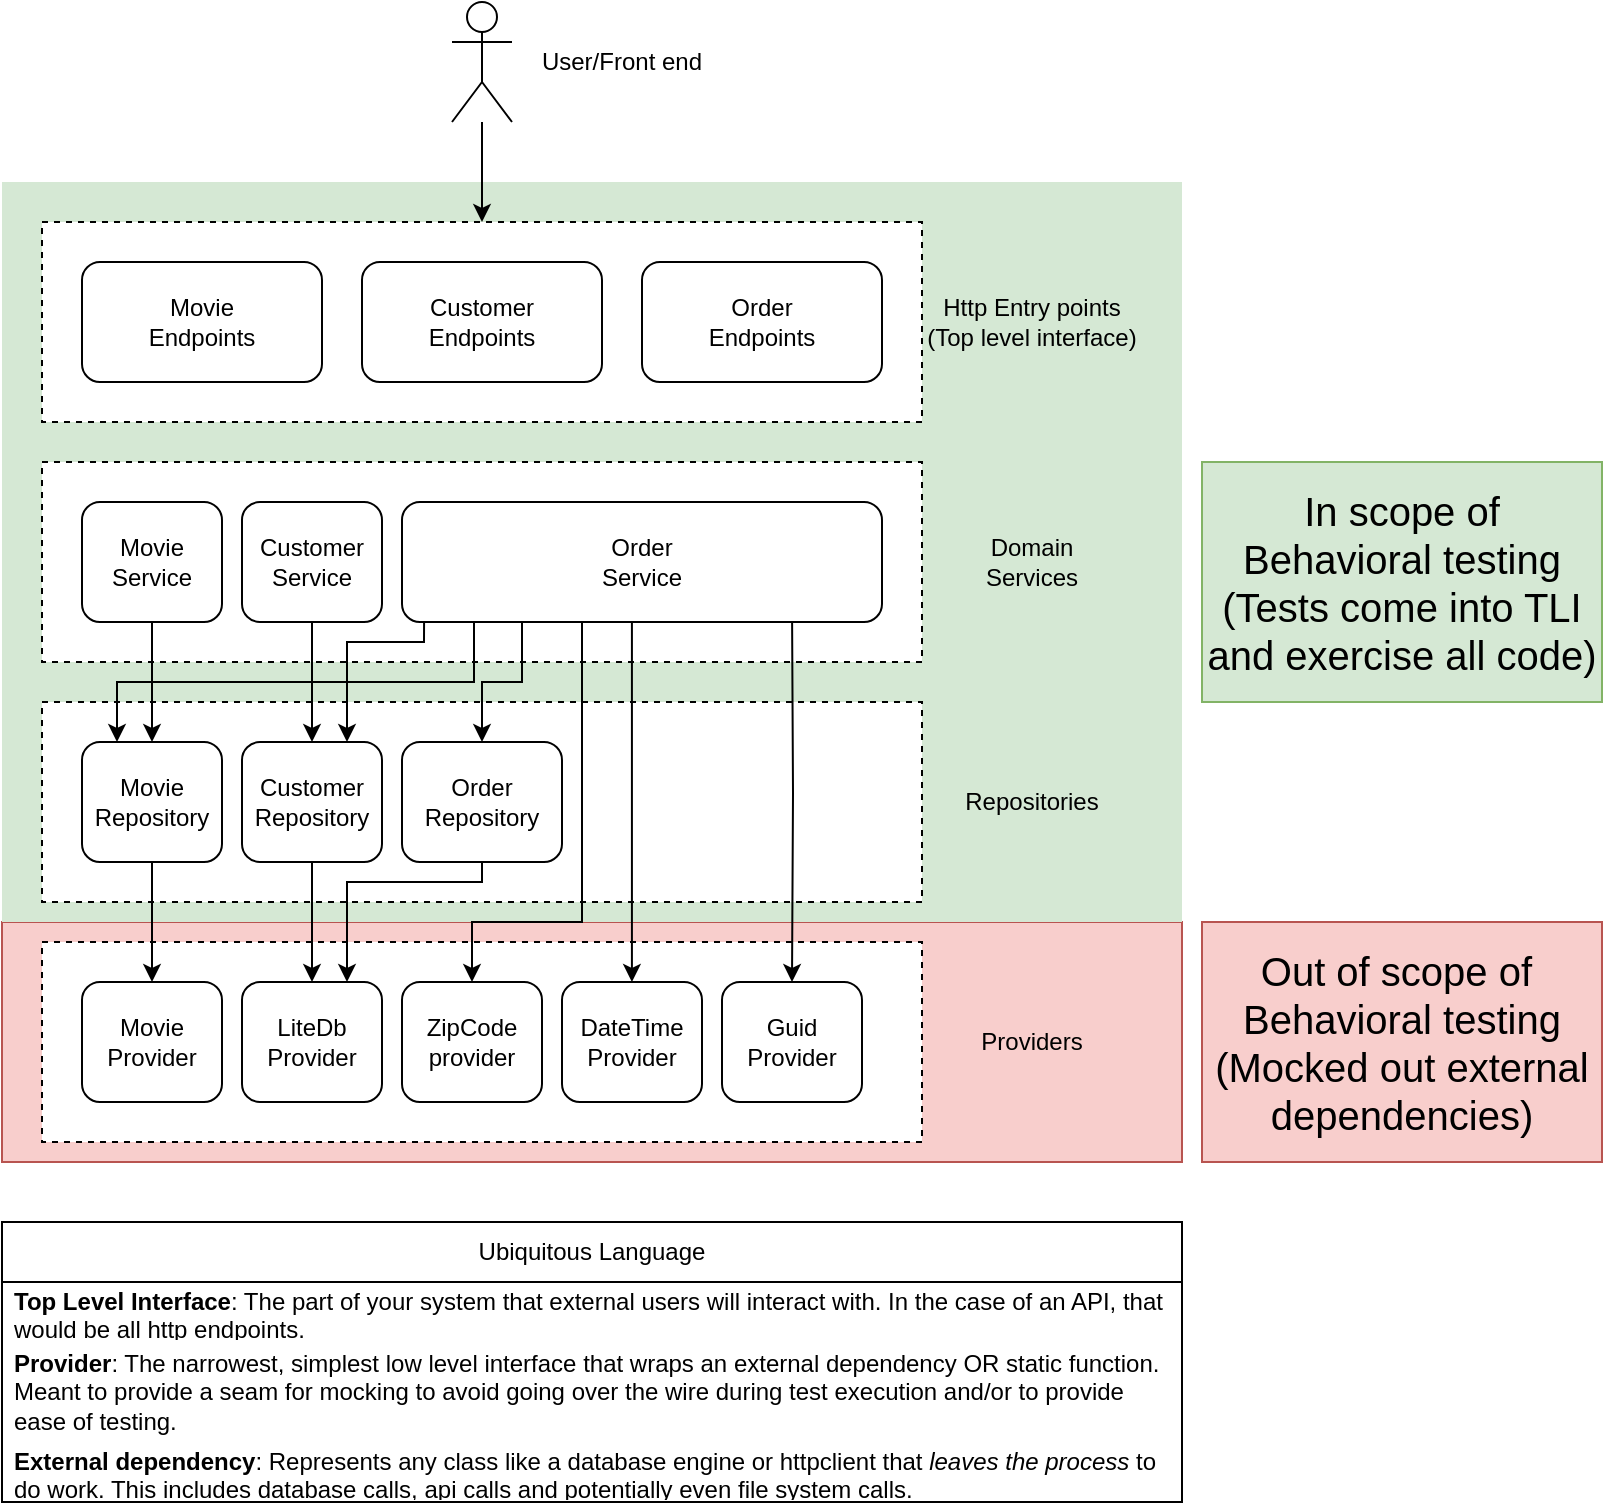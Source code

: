 <mxfile version="21.7.5" type="device">
  <diagram name="Page-1" id="IoPpHK88d9tb8Y8sXk49">
    <mxGraphModel dx="1098" dy="828" grid="1" gridSize="10" guides="1" tooltips="1" connect="1" arrows="1" fold="1" page="1" pageScale="1" pageWidth="850" pageHeight="1100" math="0" shadow="0">
      <root>
        <mxCell id="0" />
        <mxCell id="1" parent="0" />
        <mxCell id="Hkp_8zU4-oMT6j2YoIgF-39" value="" style="rounded=0;whiteSpace=wrap;html=1;fillColor=#f8cecc;strokeColor=#b85450;" vertex="1" parent="1">
          <mxGeometry x="20" y="470" width="590" height="120" as="geometry" />
        </mxCell>
        <mxCell id="Hkp_8zU4-oMT6j2YoIgF-38" value="" style="rounded=0;whiteSpace=wrap;html=1;fillColor=#d5e8d4;strokeColor=none;" vertex="1" parent="1">
          <mxGeometry x="20" y="100" width="590" height="370" as="geometry" />
        </mxCell>
        <mxCell id="Hkp_8zU4-oMT6j2YoIgF-25" value="" style="rounded=0;whiteSpace=wrap;html=1;dashed=1;" vertex="1" parent="1">
          <mxGeometry x="40" y="480" width="440" height="100" as="geometry" />
        </mxCell>
        <mxCell id="Hkp_8zU4-oMT6j2YoIgF-12" value="" style="rounded=0;whiteSpace=wrap;html=1;dashed=1;" vertex="1" parent="1">
          <mxGeometry x="40" y="240" width="440" height="100" as="geometry" />
        </mxCell>
        <mxCell id="Hkp_8zU4-oMT6j2YoIgF-14" value="" style="rounded=0;whiteSpace=wrap;html=1;dashed=1;" vertex="1" parent="1">
          <mxGeometry x="40" y="360" width="440" height="100" as="geometry" />
        </mxCell>
        <mxCell id="Hkp_8zU4-oMT6j2YoIgF-4" value="" style="rounded=0;whiteSpace=wrap;html=1;dashed=1;" vertex="1" parent="1">
          <mxGeometry x="40" y="120" width="440" height="100" as="geometry" />
        </mxCell>
        <mxCell id="Hkp_8zU4-oMT6j2YoIgF-1" value="Customer&lt;br&gt;Endpoints" style="rounded=1;whiteSpace=wrap;html=1;" vertex="1" parent="1">
          <mxGeometry x="200" y="140" width="120" height="60" as="geometry" />
        </mxCell>
        <mxCell id="Hkp_8zU4-oMT6j2YoIgF-2" value="Movie&lt;br&gt;Endpoints" style="rounded=1;whiteSpace=wrap;html=1;" vertex="1" parent="1">
          <mxGeometry x="60" y="140" width="120" height="60" as="geometry" />
        </mxCell>
        <mxCell id="Hkp_8zU4-oMT6j2YoIgF-3" value="Order&lt;br&gt;Endpoints" style="rounded=1;whiteSpace=wrap;html=1;" vertex="1" parent="1">
          <mxGeometry x="340" y="140" width="120" height="60" as="geometry" />
        </mxCell>
        <mxCell id="Hkp_8zU4-oMT6j2YoIgF-7" value="" style="edgeStyle=orthogonalEdgeStyle;rounded=0;orthogonalLoop=1;jettySize=auto;html=1;" edge="1" parent="1" source="Hkp_8zU4-oMT6j2YoIgF-5">
          <mxGeometry relative="1" as="geometry">
            <mxPoint x="260" y="120" as="targetPoint" />
          </mxGeometry>
        </mxCell>
        <mxCell id="Hkp_8zU4-oMT6j2YoIgF-5" value="" style="shape=umlActor;verticalLabelPosition=bottom;verticalAlign=top;html=1;outlineConnect=0;" vertex="1" parent="1">
          <mxGeometry x="245" y="10" width="30" height="60" as="geometry" />
        </mxCell>
        <mxCell id="Hkp_8zU4-oMT6j2YoIgF-8" value="Http Entry points&lt;br&gt;(Top level interface)" style="text;html=1;strokeColor=none;fillColor=none;align=center;verticalAlign=middle;whiteSpace=wrap;rounded=0;" vertex="1" parent="1">
          <mxGeometry x="480" y="155" width="110" height="30" as="geometry" />
        </mxCell>
        <mxCell id="Hkp_8zU4-oMT6j2YoIgF-20" value="" style="edgeStyle=orthogonalEdgeStyle;rounded=0;orthogonalLoop=1;jettySize=auto;html=1;" edge="1" parent="1" source="Hkp_8zU4-oMT6j2YoIgF-9" target="Hkp_8zU4-oMT6j2YoIgF-15">
          <mxGeometry relative="1" as="geometry" />
        </mxCell>
        <mxCell id="Hkp_8zU4-oMT6j2YoIgF-9" value="Customer&lt;br&gt;Service" style="rounded=1;whiteSpace=wrap;html=1;" vertex="1" parent="1">
          <mxGeometry x="140" y="260" width="70" height="60" as="geometry" />
        </mxCell>
        <mxCell id="Hkp_8zU4-oMT6j2YoIgF-19" value="" style="edgeStyle=orthogonalEdgeStyle;rounded=0;orthogonalLoop=1;jettySize=auto;html=1;" edge="1" parent="1" source="Hkp_8zU4-oMT6j2YoIgF-10" target="Hkp_8zU4-oMT6j2YoIgF-16">
          <mxGeometry relative="1" as="geometry" />
        </mxCell>
        <mxCell id="Hkp_8zU4-oMT6j2YoIgF-10" value="Movie &lt;br&gt;Service" style="rounded=1;whiteSpace=wrap;html=1;" vertex="1" parent="1">
          <mxGeometry x="60" y="260" width="70" height="60" as="geometry" />
        </mxCell>
        <mxCell id="Hkp_8zU4-oMT6j2YoIgF-21" value="" style="edgeStyle=orthogonalEdgeStyle;rounded=0;orthogonalLoop=1;jettySize=auto;html=1;exitX=0.25;exitY=1;exitDx=0;exitDy=0;" edge="1" parent="1" source="Hkp_8zU4-oMT6j2YoIgF-11" target="Hkp_8zU4-oMT6j2YoIgF-17">
          <mxGeometry relative="1" as="geometry" />
        </mxCell>
        <mxCell id="Hkp_8zU4-oMT6j2YoIgF-35" style="edgeStyle=orthogonalEdgeStyle;rounded=0;orthogonalLoop=1;jettySize=auto;html=1;exitX=0.479;exitY=0.833;exitDx=0;exitDy=0;exitPerimeter=0;" edge="1" parent="1" source="Hkp_8zU4-oMT6j2YoIgF-11" target="Hkp_8zU4-oMT6j2YoIgF-30">
          <mxGeometry relative="1" as="geometry">
            <mxPoint x="580" y="350" as="sourcePoint" />
          </mxGeometry>
        </mxCell>
        <mxCell id="Hkp_8zU4-oMT6j2YoIgF-36" style="edgeStyle=orthogonalEdgeStyle;rounded=0;orthogonalLoop=1;jettySize=auto;html=1;" edge="1" parent="1" target="Hkp_8zU4-oMT6j2YoIgF-31">
          <mxGeometry relative="1" as="geometry">
            <mxPoint x="415" y="310" as="sourcePoint" />
          </mxGeometry>
        </mxCell>
        <mxCell id="Hkp_8zU4-oMT6j2YoIgF-37" style="edgeStyle=orthogonalEdgeStyle;rounded=0;orthogonalLoop=1;jettySize=auto;html=1;exitX=0.375;exitY=1;exitDx=0;exitDy=0;exitPerimeter=0;" edge="1" parent="1" source="Hkp_8zU4-oMT6j2YoIgF-11" target="Hkp_8zU4-oMT6j2YoIgF-28">
          <mxGeometry relative="1" as="geometry">
            <Array as="points">
              <mxPoint x="310" y="470" />
              <mxPoint x="255" y="470" />
            </Array>
          </mxGeometry>
        </mxCell>
        <mxCell id="Hkp_8zU4-oMT6j2YoIgF-11" value="Order&lt;br&gt;Service" style="rounded=1;whiteSpace=wrap;html=1;" vertex="1" parent="1">
          <mxGeometry x="220" y="260" width="240" height="60" as="geometry" />
        </mxCell>
        <mxCell id="Hkp_8zU4-oMT6j2YoIgF-13" value="Domain&lt;br&gt;Services" style="text;html=1;strokeColor=none;fillColor=none;align=center;verticalAlign=middle;whiteSpace=wrap;rounded=0;dashed=1;" vertex="1" parent="1">
          <mxGeometry x="480" y="275" width="110" height="30" as="geometry" />
        </mxCell>
        <mxCell id="Hkp_8zU4-oMT6j2YoIgF-33" value="" style="edgeStyle=orthogonalEdgeStyle;rounded=0;orthogonalLoop=1;jettySize=auto;html=1;" edge="1" parent="1" source="Hkp_8zU4-oMT6j2YoIgF-15" target="Hkp_8zU4-oMT6j2YoIgF-26">
          <mxGeometry relative="1" as="geometry" />
        </mxCell>
        <mxCell id="Hkp_8zU4-oMT6j2YoIgF-15" value="Customer&lt;br&gt;Repository" style="rounded=1;whiteSpace=wrap;html=1;" vertex="1" parent="1">
          <mxGeometry x="140" y="380" width="70" height="60" as="geometry" />
        </mxCell>
        <mxCell id="Hkp_8zU4-oMT6j2YoIgF-32" value="" style="edgeStyle=orthogonalEdgeStyle;rounded=0;orthogonalLoop=1;jettySize=auto;html=1;" edge="1" parent="1" source="Hkp_8zU4-oMT6j2YoIgF-16" target="Hkp_8zU4-oMT6j2YoIgF-27">
          <mxGeometry relative="1" as="geometry" />
        </mxCell>
        <mxCell id="Hkp_8zU4-oMT6j2YoIgF-16" value="Movie&lt;br&gt;Repository" style="rounded=1;whiteSpace=wrap;html=1;" vertex="1" parent="1">
          <mxGeometry x="60" y="380" width="70" height="60" as="geometry" />
        </mxCell>
        <mxCell id="Hkp_8zU4-oMT6j2YoIgF-34" value="" style="edgeStyle=orthogonalEdgeStyle;rounded=0;orthogonalLoop=1;jettySize=auto;html=1;entryX=0.75;entryY=0;entryDx=0;entryDy=0;" edge="1" parent="1" source="Hkp_8zU4-oMT6j2YoIgF-17" target="Hkp_8zU4-oMT6j2YoIgF-26">
          <mxGeometry relative="1" as="geometry">
            <Array as="points">
              <mxPoint x="260" y="450" />
              <mxPoint x="193" y="450" />
            </Array>
          </mxGeometry>
        </mxCell>
        <mxCell id="Hkp_8zU4-oMT6j2YoIgF-17" value="Order&lt;br&gt;Repository" style="rounded=1;whiteSpace=wrap;html=1;" vertex="1" parent="1">
          <mxGeometry x="220" y="380" width="80" height="60" as="geometry" />
        </mxCell>
        <mxCell id="Hkp_8zU4-oMT6j2YoIgF-18" value="Repositories" style="text;html=1;strokeColor=none;fillColor=none;align=center;verticalAlign=middle;whiteSpace=wrap;rounded=0;" vertex="1" parent="1">
          <mxGeometry x="480" y="395" width="110" height="30" as="geometry" />
        </mxCell>
        <mxCell id="Hkp_8zU4-oMT6j2YoIgF-22" value="" style="edgeStyle=orthogonalEdgeStyle;rounded=0;orthogonalLoop=1;jettySize=auto;html=1;entryX=0.25;entryY=0;entryDx=0;entryDy=0;" edge="1" parent="1" source="Hkp_8zU4-oMT6j2YoIgF-11" target="Hkp_8zU4-oMT6j2YoIgF-16">
          <mxGeometry relative="1" as="geometry">
            <mxPoint x="410" y="330" as="sourcePoint" />
            <mxPoint x="410" y="390" as="targetPoint" />
            <Array as="points">
              <mxPoint x="256" y="350" />
              <mxPoint x="78" y="350" />
            </Array>
          </mxGeometry>
        </mxCell>
        <mxCell id="Hkp_8zU4-oMT6j2YoIgF-23" value="" style="edgeStyle=orthogonalEdgeStyle;rounded=0;orthogonalLoop=1;jettySize=auto;html=1;exitX=0.046;exitY=1;exitDx=0;exitDy=0;exitPerimeter=0;entryX=0.75;entryY=0;entryDx=0;entryDy=0;" edge="1" parent="1" source="Hkp_8zU4-oMT6j2YoIgF-11" target="Hkp_8zU4-oMT6j2YoIgF-15">
          <mxGeometry relative="1" as="geometry">
            <mxPoint x="350" y="330" as="sourcePoint" />
            <mxPoint x="410" y="390" as="targetPoint" />
            <Array as="points">
              <mxPoint x="231" y="330" />
              <mxPoint x="193" y="330" />
            </Array>
          </mxGeometry>
        </mxCell>
        <mxCell id="Hkp_8zU4-oMT6j2YoIgF-24" value="User/Front end" style="text;html=1;strokeColor=none;fillColor=none;align=center;verticalAlign=middle;whiteSpace=wrap;rounded=0;" vertex="1" parent="1">
          <mxGeometry x="280" y="25" width="100" height="30" as="geometry" />
        </mxCell>
        <mxCell id="Hkp_8zU4-oMT6j2YoIgF-26" value="LiteDb&lt;br&gt;Provider" style="rounded=1;whiteSpace=wrap;html=1;" vertex="1" parent="1">
          <mxGeometry x="140" y="500" width="70" height="60" as="geometry" />
        </mxCell>
        <mxCell id="Hkp_8zU4-oMT6j2YoIgF-27" value="Movie&lt;br&gt;Provider" style="rounded=1;whiteSpace=wrap;html=1;" vertex="1" parent="1">
          <mxGeometry x="60" y="500" width="70" height="60" as="geometry" />
        </mxCell>
        <mxCell id="Hkp_8zU4-oMT6j2YoIgF-28" value="ZipCode&lt;br&gt;provider" style="rounded=1;whiteSpace=wrap;html=1;" vertex="1" parent="1">
          <mxGeometry x="220" y="500" width="70" height="60" as="geometry" />
        </mxCell>
        <mxCell id="Hkp_8zU4-oMT6j2YoIgF-29" value="Providers" style="text;html=1;strokeColor=none;fillColor=none;align=center;verticalAlign=middle;whiteSpace=wrap;rounded=0;" vertex="1" parent="1">
          <mxGeometry x="480" y="515" width="110" height="30" as="geometry" />
        </mxCell>
        <mxCell id="Hkp_8zU4-oMT6j2YoIgF-30" value="DateTime&lt;br&gt;Provider" style="rounded=1;whiteSpace=wrap;html=1;" vertex="1" parent="1">
          <mxGeometry x="300" y="500" width="70" height="60" as="geometry" />
        </mxCell>
        <mxCell id="Hkp_8zU4-oMT6j2YoIgF-31" value="Guid&lt;br&gt;Provider" style="rounded=1;whiteSpace=wrap;html=1;" vertex="1" parent="1">
          <mxGeometry x="380" y="500" width="70" height="60" as="geometry" />
        </mxCell>
        <mxCell id="Hkp_8zU4-oMT6j2YoIgF-40" value="&lt;span style=&quot;font-size: 20px;&quot;&gt;In scope of&lt;br&gt;Behavioral testing&lt;br&gt;(Tests come into TLI and exercise all code)&lt;br&gt;&lt;/span&gt;" style="text;html=1;strokeColor=#82b366;fillColor=#d5e8d4;align=center;verticalAlign=middle;whiteSpace=wrap;rounded=0;" vertex="1" parent="1">
          <mxGeometry x="620" y="240" width="200" height="120" as="geometry" />
        </mxCell>
        <mxCell id="Hkp_8zU4-oMT6j2YoIgF-41" value="&lt;span style=&quot;font-size: 20px;&quot;&gt;Out of scope of&amp;nbsp;&lt;br&gt;Behavioral testing&lt;br&gt;(Mocked out external dependencies)&lt;br&gt;&lt;/span&gt;" style="text;html=1;strokeColor=#b85450;fillColor=#f8cecc;align=center;verticalAlign=middle;whiteSpace=wrap;rounded=0;" vertex="1" parent="1">
          <mxGeometry x="620" y="470" width="200" height="120" as="geometry" />
        </mxCell>
        <mxCell id="Hkp_8zU4-oMT6j2YoIgF-42" value="Ubiquitous Language" style="swimlane;fontStyle=0;childLayout=stackLayout;horizontal=1;startSize=30;horizontalStack=0;resizeParent=1;resizeParentMax=0;resizeLast=0;collapsible=1;marginBottom=0;whiteSpace=wrap;html=1;" vertex="1" parent="1">
          <mxGeometry x="20" y="620" width="590" height="140" as="geometry" />
        </mxCell>
        <mxCell id="Hkp_8zU4-oMT6j2YoIgF-43" value="&lt;b&gt;Top Level Interface&lt;/b&gt;: The part of your system that external users will interact with. In the case of an API, that would be all http endpoints." style="text;strokeColor=none;fillColor=none;align=left;verticalAlign=middle;spacingLeft=4;spacingRight=4;overflow=hidden;points=[[0,0.5],[1,0.5]];portConstraint=eastwest;rotatable=0;whiteSpace=wrap;html=1;" vertex="1" parent="Hkp_8zU4-oMT6j2YoIgF-42">
          <mxGeometry y="30" width="590" height="30" as="geometry" />
        </mxCell>
        <mxCell id="Hkp_8zU4-oMT6j2YoIgF-44" value="&lt;b&gt;Provider&lt;/b&gt;: The narrowest, simplest low level interface that wraps an external dependency OR static function. Meant to provide a seam for mocking to avoid going over the wire during test execution and/or to provide ease of testing." style="text;strokeColor=none;fillColor=none;align=left;verticalAlign=middle;spacingLeft=4;spacingRight=4;overflow=hidden;points=[[0,0.5],[1,0.5]];portConstraint=eastwest;rotatable=0;whiteSpace=wrap;html=1;" vertex="1" parent="Hkp_8zU4-oMT6j2YoIgF-42">
          <mxGeometry y="60" width="590" height="50" as="geometry" />
        </mxCell>
        <mxCell id="Hkp_8zU4-oMT6j2YoIgF-45" value="&lt;b&gt;External dependency&lt;/b&gt;: Represents any class like a database engine or httpclient that &lt;i&gt;leaves the process &lt;/i&gt;to do work. This includes database calls, api calls and potentially even file system calls.&amp;nbsp;" style="text;strokeColor=none;fillColor=none;align=left;verticalAlign=middle;spacingLeft=4;spacingRight=4;overflow=hidden;points=[[0,0.5],[1,0.5]];portConstraint=eastwest;rotatable=0;whiteSpace=wrap;html=1;" vertex="1" parent="Hkp_8zU4-oMT6j2YoIgF-42">
          <mxGeometry y="110" width="590" height="30" as="geometry" />
        </mxCell>
      </root>
    </mxGraphModel>
  </diagram>
</mxfile>
